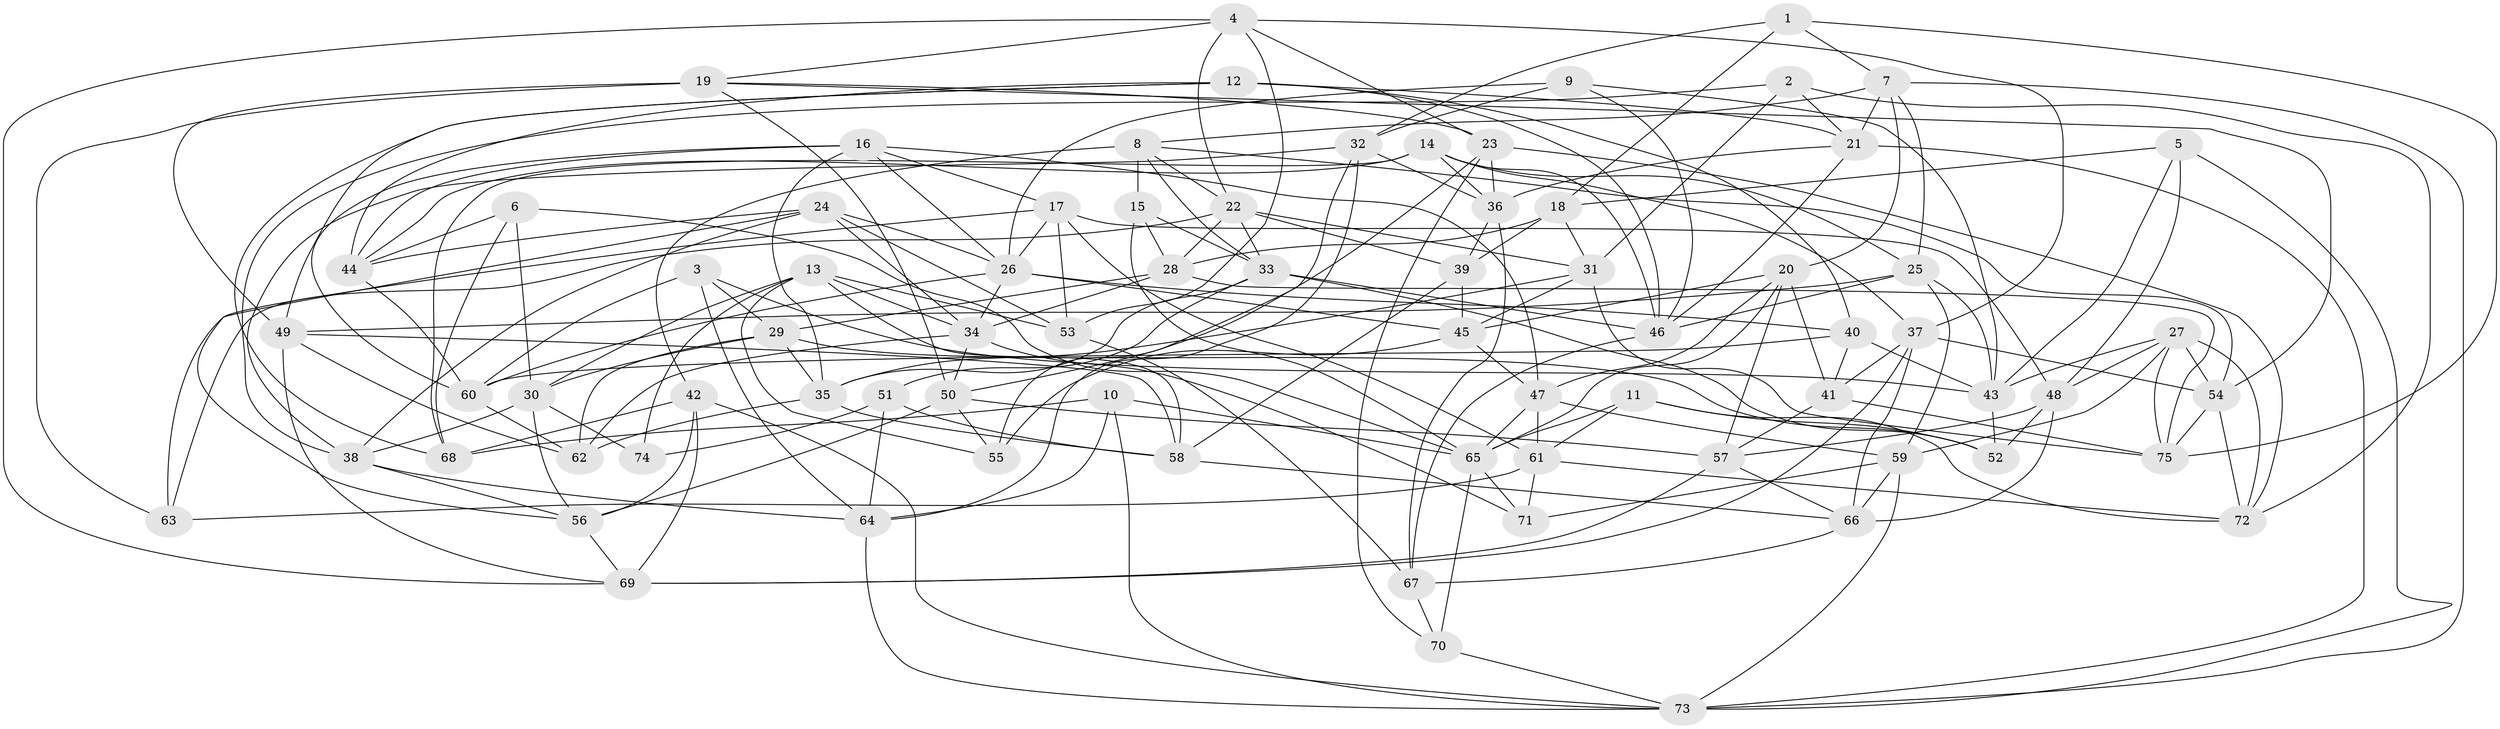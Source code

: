 // original degree distribution, {4: 1.0}
// Generated by graph-tools (version 1.1) at 2025/02/03/09/25 03:02:53]
// undirected, 75 vertices, 210 edges
graph export_dot {
graph [start="1"]
  node [color=gray90,style=filled];
  1;
  2;
  3;
  4;
  5;
  6;
  7;
  8;
  9;
  10;
  11;
  12;
  13;
  14;
  15;
  16;
  17;
  18;
  19;
  20;
  21;
  22;
  23;
  24;
  25;
  26;
  27;
  28;
  29;
  30;
  31;
  32;
  33;
  34;
  35;
  36;
  37;
  38;
  39;
  40;
  41;
  42;
  43;
  44;
  45;
  46;
  47;
  48;
  49;
  50;
  51;
  52;
  53;
  54;
  55;
  56;
  57;
  58;
  59;
  60;
  61;
  62;
  63;
  64;
  65;
  66;
  67;
  68;
  69;
  70;
  71;
  72;
  73;
  74;
  75;
  1 -- 7 [weight=1.0];
  1 -- 18 [weight=1.0];
  1 -- 32 [weight=1.0];
  1 -- 75 [weight=1.0];
  2 -- 21 [weight=1.0];
  2 -- 31 [weight=1.0];
  2 -- 38 [weight=1.0];
  2 -- 72 [weight=1.0];
  3 -- 29 [weight=1.0];
  3 -- 43 [weight=1.0];
  3 -- 60 [weight=1.0];
  3 -- 64 [weight=1.0];
  4 -- 19 [weight=1.0];
  4 -- 22 [weight=1.0];
  4 -- 23 [weight=1.0];
  4 -- 37 [weight=1.0];
  4 -- 53 [weight=1.0];
  4 -- 69 [weight=1.0];
  5 -- 18 [weight=1.0];
  5 -- 43 [weight=1.0];
  5 -- 48 [weight=1.0];
  5 -- 73 [weight=1.0];
  6 -- 30 [weight=1.0];
  6 -- 44 [weight=1.0];
  6 -- 65 [weight=1.0];
  6 -- 68 [weight=1.0];
  7 -- 8 [weight=1.0];
  7 -- 20 [weight=1.0];
  7 -- 21 [weight=1.0];
  7 -- 25 [weight=1.0];
  7 -- 73 [weight=1.0];
  8 -- 15 [weight=1.0];
  8 -- 22 [weight=1.0];
  8 -- 33 [weight=1.0];
  8 -- 42 [weight=1.0];
  8 -- 54 [weight=1.0];
  9 -- 26 [weight=1.0];
  9 -- 32 [weight=1.0];
  9 -- 43 [weight=1.0];
  9 -- 46 [weight=1.0];
  10 -- 64 [weight=1.0];
  10 -- 65 [weight=1.0];
  10 -- 68 [weight=1.0];
  10 -- 73 [weight=1.0];
  11 -- 52 [weight=1.0];
  11 -- 61 [weight=1.0];
  11 -- 65 [weight=1.0];
  11 -- 72 [weight=1.0];
  12 -- 21 [weight=1.0];
  12 -- 40 [weight=1.0];
  12 -- 44 [weight=1.0];
  12 -- 46 [weight=1.0];
  12 -- 49 [weight=1.0];
  12 -- 68 [weight=1.0];
  13 -- 30 [weight=1.0];
  13 -- 34 [weight=1.0];
  13 -- 53 [weight=1.0];
  13 -- 55 [weight=1.0];
  13 -- 58 [weight=1.0];
  13 -- 74 [weight=1.0];
  14 -- 25 [weight=1.0];
  14 -- 36 [weight=1.0];
  14 -- 37 [weight=1.0];
  14 -- 44 [weight=1.0];
  14 -- 46 [weight=1.0];
  14 -- 68 [weight=1.0];
  15 -- 28 [weight=1.0];
  15 -- 33 [weight=1.0];
  15 -- 65 [weight=1.0];
  16 -- 17 [weight=1.0];
  16 -- 26 [weight=1.0];
  16 -- 35 [weight=1.0];
  16 -- 44 [weight=1.0];
  16 -- 47 [weight=1.0];
  16 -- 60 [weight=1.0];
  17 -- 26 [weight=1.0];
  17 -- 48 [weight=1.0];
  17 -- 53 [weight=1.0];
  17 -- 61 [weight=1.0];
  17 -- 63 [weight=1.0];
  18 -- 28 [weight=1.0];
  18 -- 31 [weight=1.0];
  18 -- 39 [weight=2.0];
  19 -- 23 [weight=1.0];
  19 -- 49 [weight=1.0];
  19 -- 50 [weight=1.0];
  19 -- 54 [weight=1.0];
  19 -- 63 [weight=1.0];
  20 -- 41 [weight=1.0];
  20 -- 45 [weight=1.0];
  20 -- 47 [weight=1.0];
  20 -- 57 [weight=1.0];
  20 -- 65 [weight=1.0];
  21 -- 36 [weight=1.0];
  21 -- 46 [weight=1.0];
  21 -- 73 [weight=1.0];
  22 -- 28 [weight=1.0];
  22 -- 31 [weight=1.0];
  22 -- 33 [weight=2.0];
  22 -- 39 [weight=1.0];
  22 -- 63 [weight=1.0];
  23 -- 36 [weight=1.0];
  23 -- 50 [weight=1.0];
  23 -- 70 [weight=1.0];
  23 -- 72 [weight=1.0];
  24 -- 26 [weight=1.0];
  24 -- 34 [weight=1.0];
  24 -- 38 [weight=1.0];
  24 -- 44 [weight=1.0];
  24 -- 53 [weight=1.0];
  24 -- 56 [weight=1.0];
  25 -- 43 [weight=1.0];
  25 -- 46 [weight=1.0];
  25 -- 49 [weight=1.0];
  25 -- 59 [weight=1.0];
  26 -- 34 [weight=1.0];
  26 -- 40 [weight=1.0];
  26 -- 45 [weight=1.0];
  26 -- 60 [weight=1.0];
  27 -- 43 [weight=1.0];
  27 -- 48 [weight=1.0];
  27 -- 54 [weight=1.0];
  27 -- 59 [weight=1.0];
  27 -- 72 [weight=1.0];
  27 -- 75 [weight=1.0];
  28 -- 29 [weight=1.0];
  28 -- 34 [weight=1.0];
  28 -- 75 [weight=1.0];
  29 -- 30 [weight=1.0];
  29 -- 35 [weight=1.0];
  29 -- 52 [weight=1.0];
  29 -- 62 [weight=1.0];
  30 -- 38 [weight=1.0];
  30 -- 56 [weight=1.0];
  30 -- 74 [weight=1.0];
  31 -- 35 [weight=1.0];
  31 -- 45 [weight=1.0];
  31 -- 75 [weight=1.0];
  32 -- 36 [weight=1.0];
  32 -- 38 [weight=1.0];
  32 -- 55 [weight=1.0];
  32 -- 64 [weight=1.0];
  33 -- 35 [weight=1.0];
  33 -- 46 [weight=2.0];
  33 -- 51 [weight=2.0];
  33 -- 52 [weight=1.0];
  34 -- 50 [weight=1.0];
  34 -- 62 [weight=2.0];
  34 -- 71 [weight=1.0];
  35 -- 58 [weight=1.0];
  35 -- 62 [weight=1.0];
  36 -- 39 [weight=1.0];
  36 -- 67 [weight=1.0];
  37 -- 41 [weight=1.0];
  37 -- 54 [weight=1.0];
  37 -- 66 [weight=1.0];
  37 -- 69 [weight=1.0];
  38 -- 56 [weight=1.0];
  38 -- 64 [weight=1.0];
  39 -- 45 [weight=1.0];
  39 -- 58 [weight=1.0];
  40 -- 41 [weight=2.0];
  40 -- 43 [weight=1.0];
  40 -- 60 [weight=1.0];
  41 -- 57 [weight=1.0];
  41 -- 75 [weight=1.0];
  42 -- 56 [weight=1.0];
  42 -- 68 [weight=2.0];
  42 -- 69 [weight=1.0];
  42 -- 73 [weight=1.0];
  43 -- 52 [weight=2.0];
  44 -- 60 [weight=1.0];
  45 -- 47 [weight=1.0];
  45 -- 55 [weight=1.0];
  46 -- 67 [weight=1.0];
  47 -- 59 [weight=1.0];
  47 -- 61 [weight=1.0];
  47 -- 65 [weight=1.0];
  48 -- 52 [weight=1.0];
  48 -- 57 [weight=1.0];
  48 -- 66 [weight=1.0];
  49 -- 58 [weight=1.0];
  49 -- 62 [weight=1.0];
  49 -- 69 [weight=1.0];
  50 -- 55 [weight=1.0];
  50 -- 56 [weight=1.0];
  50 -- 57 [weight=1.0];
  51 -- 58 [weight=1.0];
  51 -- 64 [weight=1.0];
  51 -- 74 [weight=2.0];
  53 -- 67 [weight=2.0];
  54 -- 72 [weight=1.0];
  54 -- 75 [weight=1.0];
  56 -- 69 [weight=1.0];
  57 -- 66 [weight=1.0];
  57 -- 69 [weight=1.0];
  58 -- 66 [weight=1.0];
  59 -- 66 [weight=1.0];
  59 -- 71 [weight=1.0];
  59 -- 73 [weight=1.0];
  60 -- 62 [weight=1.0];
  61 -- 63 [weight=1.0];
  61 -- 71 [weight=1.0];
  61 -- 72 [weight=1.0];
  64 -- 73 [weight=1.0];
  65 -- 70 [weight=1.0];
  65 -- 71 [weight=1.0];
  66 -- 67 [weight=1.0];
  67 -- 70 [weight=1.0];
  70 -- 73 [weight=1.0];
}
